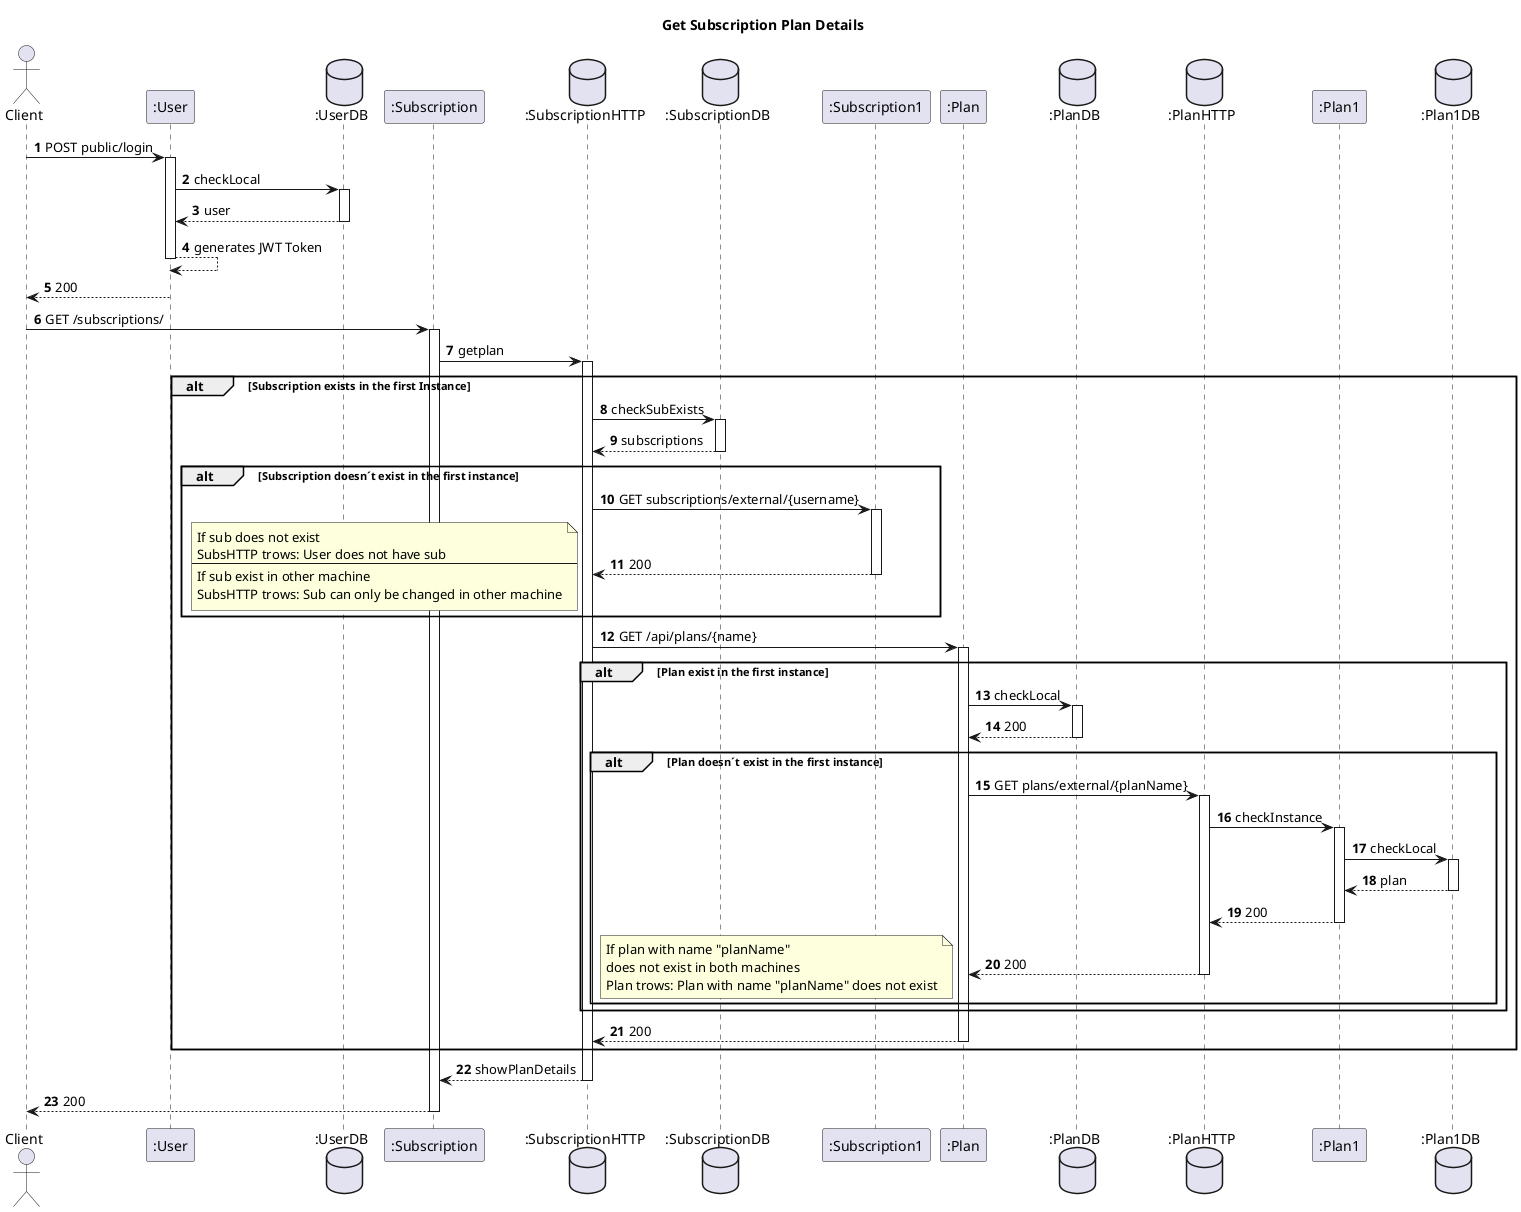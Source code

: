 @startuml
'https://plantuml.com/sequence-diagram
autoactivate on
autonumber
title Get Subscription Plan Details

autonumber

actor "Client" as Ac

participant ":User" as User
database ":UserDB" as Udb

participant ":Subscription" as Auth
database ":SubscriptionHTTP" as SHTTP

database ":SubscriptionDB" as SDB
participant ":Subscription1" as Serv
participant ":Plan" as Plan
database ":PlanDB" as PDB
database ":PlanHTTP" as PHTTP
participant ":Plan1" as Plan1
database ":Plan1DB" as Plan1DB

Ac->User: POST public/login
User->Udb:checkLocal
Udb-->User:user
User-->User:generates JWT Token
User-->Ac:200



Ac->Auth:   GET /subscriptions/
Auth->SHTTP: getplan


alt Subscription exists in the first Instance
SHTTP->SDB:checkSubExists
SDB-->SHTTP:subscriptions
alt Subscription doesn´t exist in the first instance
SHTTP->Serv:GET subscriptions/external/{username}
Serv-->SHTTP:200
note left
If sub does not exist
SubsHTTP trows: User does not have sub
--
If sub exist in other machine
SubsHTTP trows: Sub can only be changed in other machine
end note
end
SHTTP->Plan:GET /api/plans/{name}

alt Plan exist in the first instance
Plan->PDB:checkLocal
PDB-->Plan:200
alt Plan doesn´t exist in the first instance
Plan->PHTTP:GET plans/external/{planName}
PHTTP->Plan1:checkInstance
Plan1->Plan1DB:checkLocal
Plan1DB-->Plan1:plan
Plan1-->PHTTP:200
PHTTP-->Plan:200
note left
If plan with name "planName"
does not exist in both machines
Plan trows: Plan with name "planName" does not exist
end note
end
end
Plan-->SHTTP:200
end

SHTTP-->Auth:showPlanDetails

Auth-->Ac:200
@enduml
